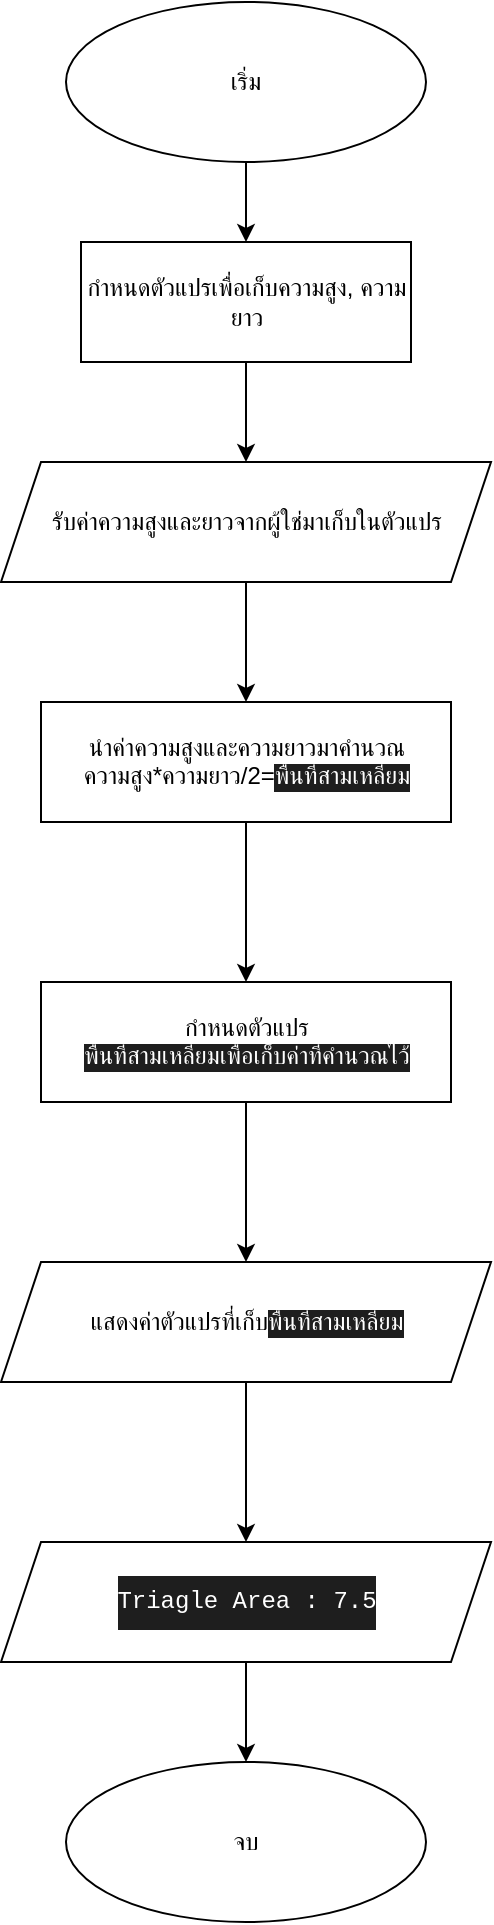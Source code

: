 <mxfile version="24.7.17">
  <diagram name="Page-1" id="mFsZurnEb-Mp7SvgZmcJ">
    <mxGraphModel dx="2731" dy="4845" grid="1" gridSize="10" guides="1" tooltips="1" connect="1" arrows="1" fold="1" page="0" pageScale="1" pageWidth="850" pageHeight="1100" math="0" shadow="0">
      <root>
        <mxCell id="0" />
        <mxCell id="1" parent="0" />
        <mxCell id="oQEaSorUT63Bz6y4s9D--3" value="" style="edgeStyle=orthogonalEdgeStyle;rounded=0;orthogonalLoop=1;jettySize=auto;html=1;" edge="1" parent="1" source="oQEaSorUT63Bz6y4s9D--1" target="oQEaSorUT63Bz6y4s9D--2">
          <mxGeometry relative="1" as="geometry" />
        </mxCell>
        <mxCell id="oQEaSorUT63Bz6y4s9D--1" value="เริ่ม" style="ellipse;whiteSpace=wrap;html=1;fillColor=default;strokeWidth=1;" vertex="1" parent="1">
          <mxGeometry x="240" y="-3330" width="180" height="80" as="geometry" />
        </mxCell>
        <mxCell id="oQEaSorUT63Bz6y4s9D--5" value="" style="edgeStyle=orthogonalEdgeStyle;rounded=0;orthogonalLoop=1;jettySize=auto;html=1;" edge="1" parent="1" source="oQEaSorUT63Bz6y4s9D--2" target="oQEaSorUT63Bz6y4s9D--4">
          <mxGeometry relative="1" as="geometry" />
        </mxCell>
        <mxCell id="oQEaSorUT63Bz6y4s9D--2" value="กำหนดตัวแปรเพื่อเก็บความสูง, ความยาว" style="rounded=0;whiteSpace=wrap;html=1;" vertex="1" parent="1">
          <mxGeometry x="247.5" y="-3210" width="165" height="60" as="geometry" />
        </mxCell>
        <mxCell id="oQEaSorUT63Bz6y4s9D--7" value="" style="edgeStyle=orthogonalEdgeStyle;rounded=0;orthogonalLoop=1;jettySize=auto;html=1;" edge="1" parent="1" source="oQEaSorUT63Bz6y4s9D--4" target="oQEaSorUT63Bz6y4s9D--6">
          <mxGeometry relative="1" as="geometry" />
        </mxCell>
        <mxCell id="oQEaSorUT63Bz6y4s9D--4" value="รับค่าความสูงและยาวจากผู้ใช่มาเก็บในตัวแปร" style="shape=parallelogram;perimeter=parallelogramPerimeter;whiteSpace=wrap;html=1;fixedSize=1;" vertex="1" parent="1">
          <mxGeometry x="207.5" y="-3100" width="245" height="60" as="geometry" />
        </mxCell>
        <mxCell id="oQEaSorUT63Bz6y4s9D--9" value="" style="edgeStyle=orthogonalEdgeStyle;rounded=0;orthogonalLoop=1;jettySize=auto;html=1;" edge="1" parent="1" source="oQEaSorUT63Bz6y4s9D--6" target="oQEaSorUT63Bz6y4s9D--8">
          <mxGeometry relative="1" as="geometry" />
        </mxCell>
        <mxCell id="oQEaSorUT63Bz6y4s9D--6" value="นำค่าความสูงและความยาวมาคำนวณ&lt;div&gt;ความสูง*&lt;span style=&quot;background-color: initial;&quot;&gt;ความยาว/2=&lt;/span&gt;&lt;span style=&quot;background-color: rgb(30, 30, 30); font-family: Consolas, &amp;quot;Courier New&amp;quot;, monospace; white-space: pre;&quot;&gt;&lt;font color=&quot;#ffffff&quot; style=&quot;font-size: 12px;&quot;&gt;พื้นที่สามเหลี่ยม&lt;/font&gt;&lt;/span&gt;&lt;/div&gt;" style="whiteSpace=wrap;html=1;" vertex="1" parent="1">
          <mxGeometry x="227.5" y="-2980" width="205" height="60" as="geometry" />
        </mxCell>
        <mxCell id="oQEaSorUT63Bz6y4s9D--11" value="" style="edgeStyle=orthogonalEdgeStyle;rounded=0;orthogonalLoop=1;jettySize=auto;html=1;" edge="1" parent="1" source="oQEaSorUT63Bz6y4s9D--8" target="oQEaSorUT63Bz6y4s9D--10">
          <mxGeometry relative="1" as="geometry" />
        </mxCell>
        <mxCell id="oQEaSorUT63Bz6y4s9D--8" value="กำหนดตัวแปร&lt;span style=&quot;color: rgb(255, 255, 255); font-family: Consolas, &amp;quot;Courier New&amp;quot;, monospace; white-space: pre; background-color: rgb(30, 30, 30);&quot;&gt;พื้นที่สามเหลี่ยมเพื่อเก็บค่าที่คำนวณไว้&lt;/span&gt;" style="whiteSpace=wrap;html=1;" vertex="1" parent="1">
          <mxGeometry x="227.5" y="-2840" width="205" height="60" as="geometry" />
        </mxCell>
        <mxCell id="oQEaSorUT63Bz6y4s9D--13" value="" style="edgeStyle=orthogonalEdgeStyle;rounded=0;orthogonalLoop=1;jettySize=auto;html=1;" edge="1" parent="1" source="oQEaSorUT63Bz6y4s9D--10" target="oQEaSorUT63Bz6y4s9D--12">
          <mxGeometry relative="1" as="geometry" />
        </mxCell>
        <mxCell id="oQEaSorUT63Bz6y4s9D--10" value="แสดงค่าตัวแปรที่เก็บ&lt;span style=&quot;color: rgba(0, 0, 0, 0); font-family: monospace; font-size: 0px; text-align: start; text-wrap: nowrap;&quot;&gt;%3CmxGraphModel%3E%3Croot%3E%3CmxCell%20id%3D%220%22%2F%3E%3CmxCell%20id%3D%221%22%20parent%3D%220%22%2F%3E%3CmxCell%20id%3D%222%22%20value%3D%22%E0%B8%A3%E0%B8%B1%E0%B8%9A%E0%B8%84%E0%B9%88%E0%B8%B2%E0%B8%84%E0%B8%A7%E0%B8%B2%E0%B8%A1%E0%B8%AA%E0%B8%B9%E0%B8%87%E0%B9%81%E0%B8%A5%E0%B8%B0%E0%B8%A2%E0%B8%B2%E0%B8%A7%E0%B8%88%E0%B8%B2%E0%B8%81%E0%B8%9C%E0%B8%B9%E0%B9%89%E0%B9%83%E0%B8%8A%E0%B9%88%E0%B8%A1%E0%B8%B2%E0%B9%80%E0%B8%81%E0%B9%87%E0%B8%9A%E0%B9%83%E0%B8%99%E0%B8%95%E0%B8%B1%E0%B8%A7%E0%B9%81%E0%B8%9B%E0%B8%A3%22%20style%3D%22shape%3Dparallelogram%3Bperimeter%3DparallelogramPerimeter%3BwhiteSpace%3Dwrap%3Bhtml%3D1%3BfixedSize%3D1%3B%22%20vertex%3D%221%22%20parent%3D%221%22%3E%3CmxGeometry%20x%3D%22207.5%22%20y%3D%22-3100%22%20width%3D%22245%22%20height%3D%2260%22%20as%3D%22geometry%22%2F%3E%3C%2FmxCell%3E%3C%2Froot%3E%3C%2FmxGraphModel%3E&lt;/span&gt;&lt;span style=&quot;color: rgb(255, 255, 255); font-family: Consolas, &amp;quot;Courier New&amp;quot;, monospace; white-space: pre; background-color: rgb(30, 30, 30);&quot;&gt;พื้นที่สามเหลี่ยม&lt;/span&gt;" style="shape=parallelogram;perimeter=parallelogramPerimeter;whiteSpace=wrap;html=1;fixedSize=1;" vertex="1" parent="1">
          <mxGeometry x="207.5" y="-2700" width="245" height="60" as="geometry" />
        </mxCell>
        <mxCell id="oQEaSorUT63Bz6y4s9D--15" value="" style="edgeStyle=orthogonalEdgeStyle;rounded=0;orthogonalLoop=1;jettySize=auto;html=1;" edge="1" parent="1" source="oQEaSorUT63Bz6y4s9D--12" target="oQEaSorUT63Bz6y4s9D--14">
          <mxGeometry relative="1" as="geometry" />
        </mxCell>
        <mxCell id="oQEaSorUT63Bz6y4s9D--12" value="&lt;div style=&quot;background-color: rgb(30, 30, 30); font-family: Consolas, &amp;quot;Courier New&amp;quot;, monospace; line-height: 27px; white-space: pre;&quot;&gt;&lt;font style=&quot;font-size: 12px;&quot; color=&quot;#ffffff&quot;&gt;Triagle Area : 7.5&lt;/font&gt;&lt;/div&gt;" style="shape=parallelogram;perimeter=parallelogramPerimeter;whiteSpace=wrap;html=1;fixedSize=1;" vertex="1" parent="1">
          <mxGeometry x="207.5" y="-2560" width="245" height="60" as="geometry" />
        </mxCell>
        <mxCell id="oQEaSorUT63Bz6y4s9D--14" value="จบ" style="ellipse;whiteSpace=wrap;html=1;fillColor=default;strokeWidth=1;" vertex="1" parent="1">
          <mxGeometry x="240" y="-2450" width="180" height="80" as="geometry" />
        </mxCell>
      </root>
    </mxGraphModel>
  </diagram>
</mxfile>
